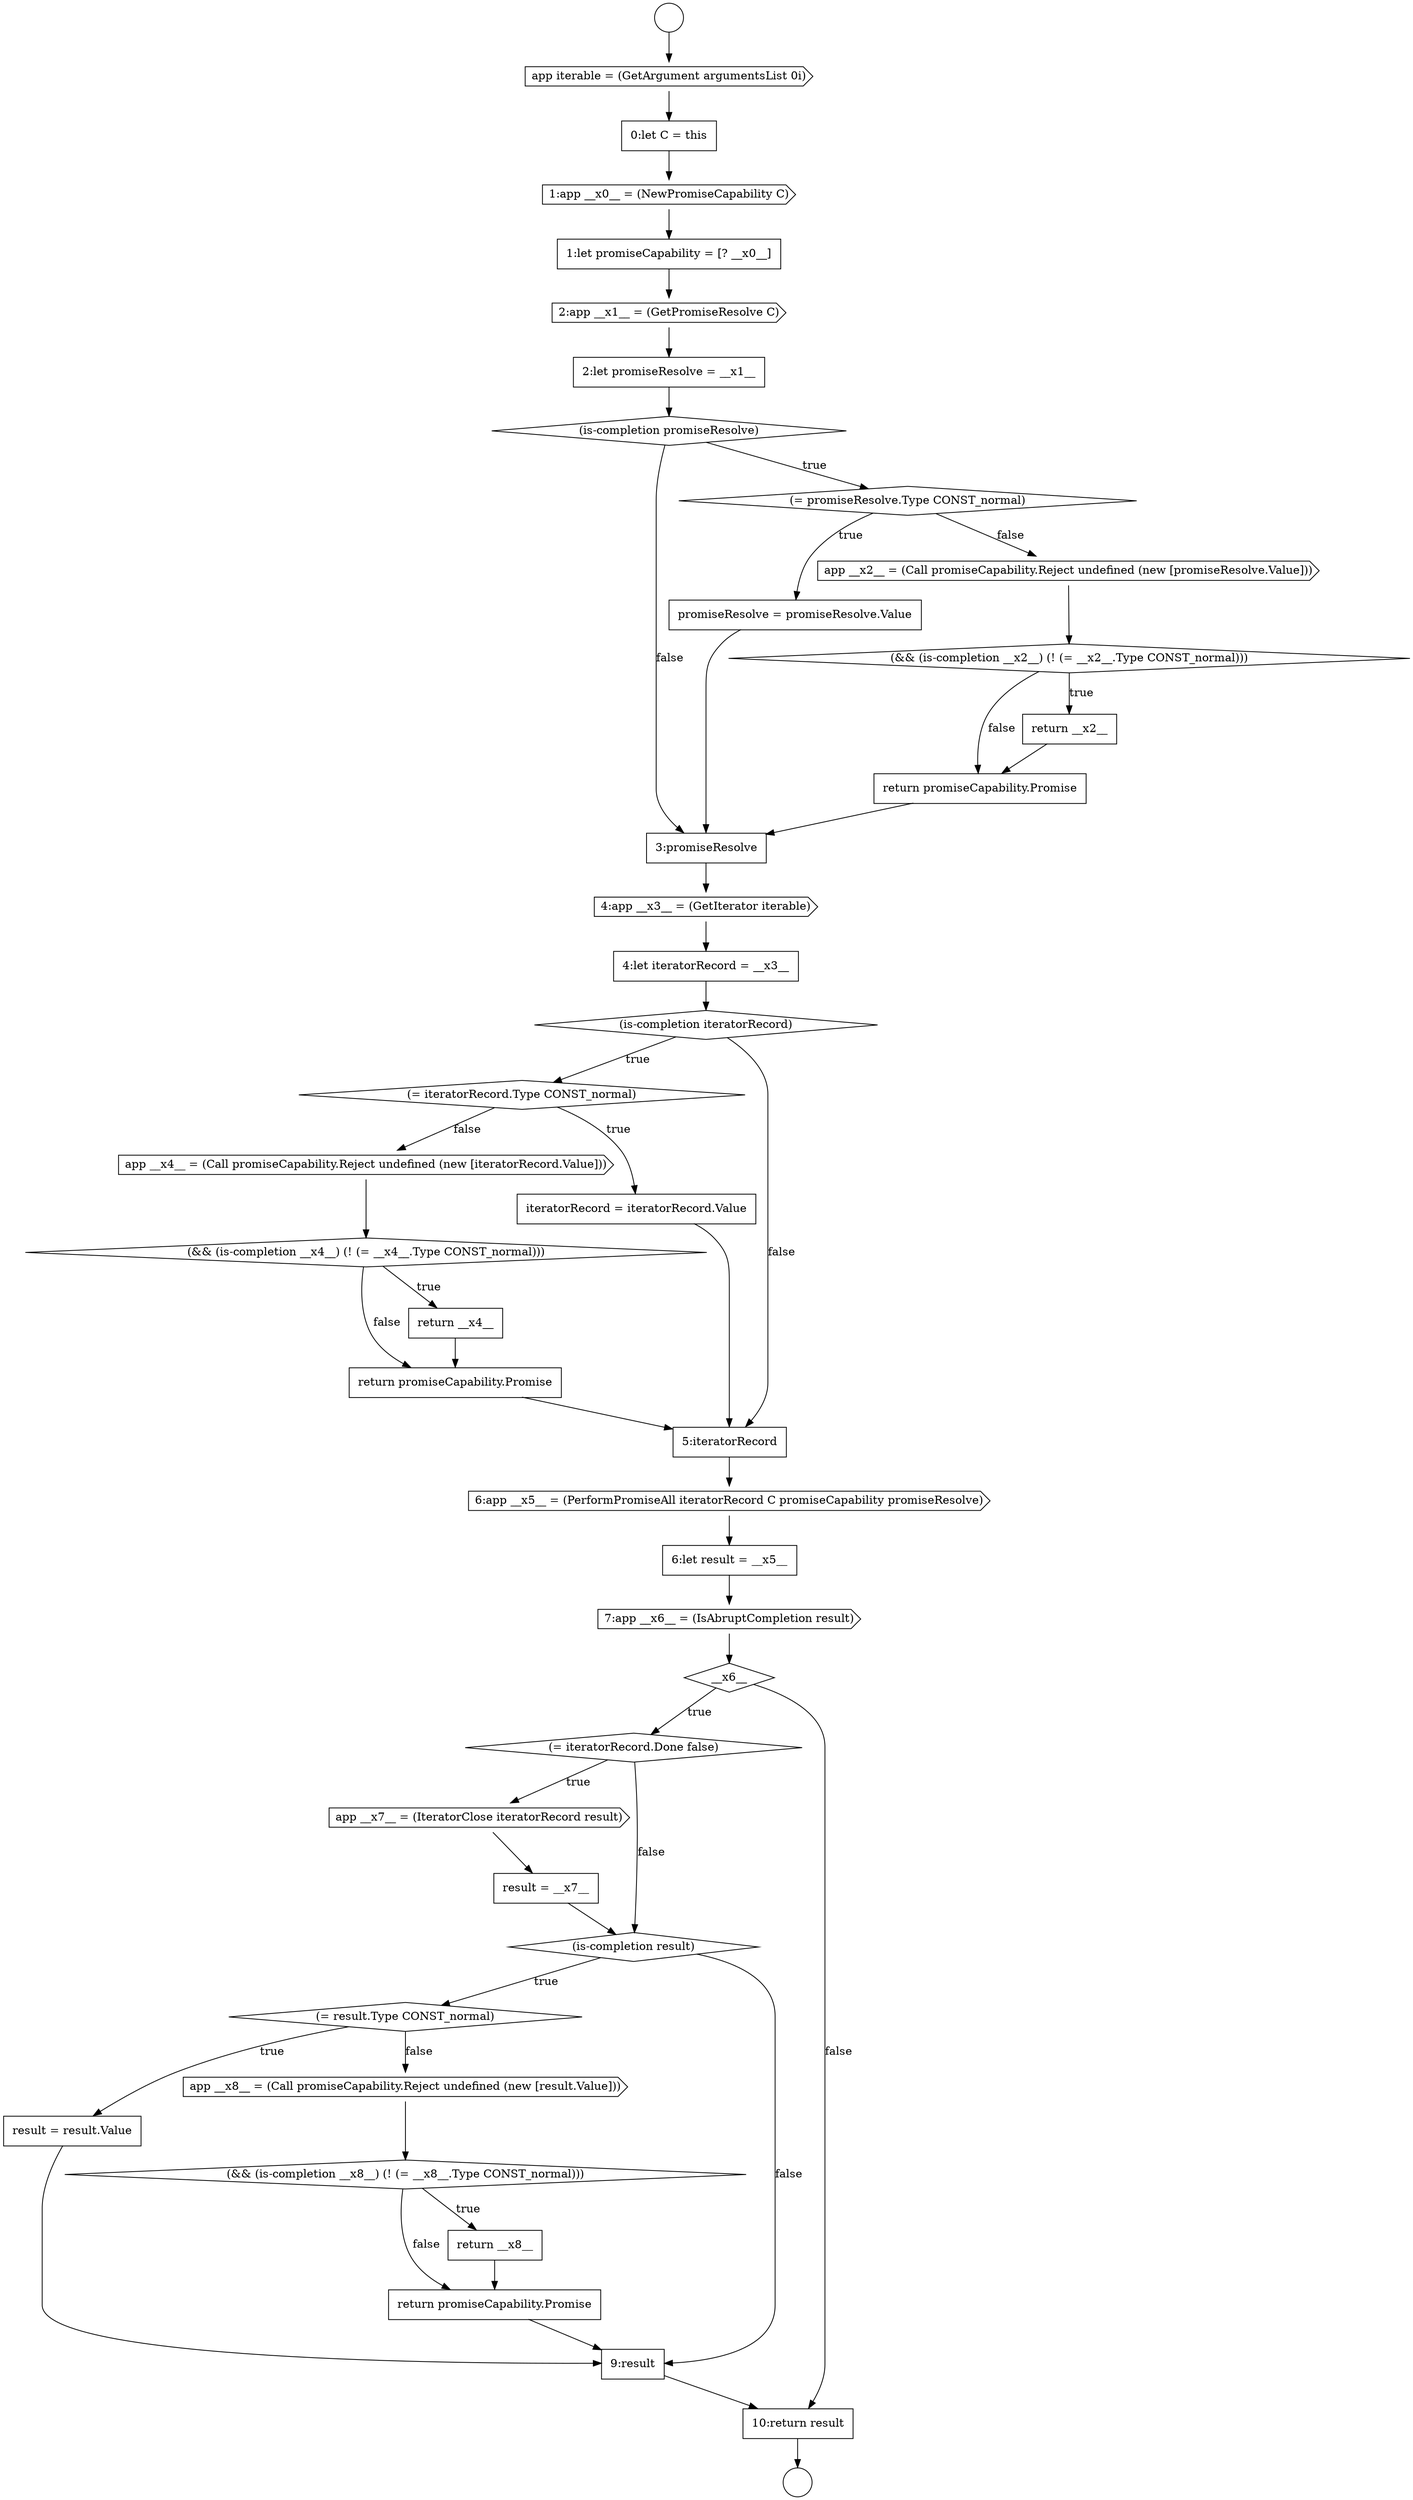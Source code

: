 digraph {
  node18723 [shape=cds, label=<<font color="black">4:app __x3__ = (GetIterator iterable)</font>> color="black" fillcolor="white" style=filled]
  node18741 [shape=diamond, label=<<font color="black">(= result.Type CONST_normal)</font>> color="black" fillcolor="white" style=filled]
  node18733 [shape=cds, label=<<font color="black">6:app __x5__ = (PerformPromiseAll iteratorRecord C promiseCapability promiseResolve)</font>> color="black" fillcolor="white" style=filled]
  node18713 [shape=cds, label=<<font color="black">2:app __x1__ = (GetPromiseResolve C)</font>> color="black" fillcolor="white" style=filled]
  node18742 [shape=none, margin=0, label=<<font color="black">
    <table border="0" cellborder="1" cellspacing="0" cellpadding="10">
      <tr><td align="left">result = result.Value</td></tr>
    </table>
  </font>> color="black" fillcolor="white" style=filled]
  node18714 [shape=none, margin=0, label=<<font color="black">
    <table border="0" cellborder="1" cellspacing="0" cellpadding="10">
      <tr><td align="left">2:let promiseResolve = __x1__</td></tr>
    </table>
  </font>> color="black" fillcolor="white" style=filled]
  node18738 [shape=cds, label=<<font color="black">app __x7__ = (IteratorClose iteratorRecord result)</font>> color="black" fillcolor="white" style=filled]
  node18726 [shape=diamond, label=<<font color="black">(= iteratorRecord.Type CONST_normal)</font>> color="black" fillcolor="white" style=filled]
  node18731 [shape=none, margin=0, label=<<font color="black">
    <table border="0" cellborder="1" cellspacing="0" cellpadding="10">
      <tr><td align="left">return promiseCapability.Promise</td></tr>
    </table>
  </font>> color="black" fillcolor="white" style=filled]
  node18744 [shape=diamond, label=<<font color="black">(&amp;&amp; (is-completion __x8__) (! (= __x8__.Type CONST_normal)))</font>> color="black" fillcolor="white" style=filled]
  node18734 [shape=none, margin=0, label=<<font color="black">
    <table border="0" cellborder="1" cellspacing="0" cellpadding="10">
      <tr><td align="left">6:let result = __x5__</td></tr>
    </table>
  </font>> color="black" fillcolor="white" style=filled]
  node18740 [shape=diamond, label=<<font color="black">(is-completion result)</font>> color="black" fillcolor="white" style=filled]
  node18746 [shape=none, margin=0, label=<<font color="black">
    <table border="0" cellborder="1" cellspacing="0" cellpadding="10">
      <tr><td align="left">return promiseCapability.Promise</td></tr>
    </table>
  </font>> color="black" fillcolor="white" style=filled]
  node18729 [shape=diamond, label=<<font color="black">(&amp;&amp; (is-completion __x4__) (! (= __x4__.Type CONST_normal)))</font>> color="black" fillcolor="white" style=filled]
  node18728 [shape=cds, label=<<font color="black">app __x4__ = (Call promiseCapability.Reject undefined (new [iteratorRecord.Value]))</font>> color="black" fillcolor="white" style=filled]
  node18717 [shape=none, margin=0, label=<<font color="black">
    <table border="0" cellborder="1" cellspacing="0" cellpadding="10">
      <tr><td align="left">promiseResolve = promiseResolve.Value</td></tr>
    </table>
  </font>> color="black" fillcolor="white" style=filled]
  node18737 [shape=diamond, label=<<font color="black">(= iteratorRecord.Done false)</font>> color="black" fillcolor="white" style=filled]
  node18710 [shape=none, margin=0, label=<<font color="black">
    <table border="0" cellborder="1" cellspacing="0" cellpadding="10">
      <tr><td align="left">0:let C = this</td></tr>
    </table>
  </font>> color="black" fillcolor="white" style=filled]
  node18725 [shape=diamond, label=<<font color="black">(is-completion iteratorRecord)</font>> color="black" fillcolor="white" style=filled]
  node18722 [shape=none, margin=0, label=<<font color="black">
    <table border="0" cellborder="1" cellspacing="0" cellpadding="10">
      <tr><td align="left">3:promiseResolve</td></tr>
    </table>
  </font>> color="black" fillcolor="white" style=filled]
  node18732 [shape=none, margin=0, label=<<font color="black">
    <table border="0" cellborder="1" cellspacing="0" cellpadding="10">
      <tr><td align="left">5:iteratorRecord</td></tr>
    </table>
  </font>> color="black" fillcolor="white" style=filled]
  node18735 [shape=cds, label=<<font color="black">7:app __x6__ = (IsAbruptCompletion result)</font>> color="black" fillcolor="white" style=filled]
  node18718 [shape=cds, label=<<font color="black">app __x2__ = (Call promiseCapability.Reject undefined (new [promiseResolve.Value]))</font>> color="black" fillcolor="white" style=filled]
  node18745 [shape=none, margin=0, label=<<font color="black">
    <table border="0" cellborder="1" cellspacing="0" cellpadding="10">
      <tr><td align="left">return __x8__</td></tr>
    </table>
  </font>> color="black" fillcolor="white" style=filled]
  node18736 [shape=diamond, label=<<font color="black">__x6__</font>> color="black" fillcolor="white" style=filled]
  node18709 [shape=cds, label=<<font color="black">app iterable = (GetArgument argumentsList 0i)</font>> color="black" fillcolor="white" style=filled]
  node18748 [shape=none, margin=0, label=<<font color="black">
    <table border="0" cellborder="1" cellspacing="0" cellpadding="10">
      <tr><td align="left">10:return result</td></tr>
    </table>
  </font>> color="black" fillcolor="white" style=filled]
  node18721 [shape=none, margin=0, label=<<font color="black">
    <table border="0" cellborder="1" cellspacing="0" cellpadding="10">
      <tr><td align="left">return promiseCapability.Promise</td></tr>
    </table>
  </font>> color="black" fillcolor="white" style=filled]
  node18708 [shape=circle label=" " color="black" fillcolor="white" style=filled]
  node18743 [shape=cds, label=<<font color="black">app __x8__ = (Call promiseCapability.Reject undefined (new [result.Value]))</font>> color="black" fillcolor="white" style=filled]
  node18712 [shape=none, margin=0, label=<<font color="black">
    <table border="0" cellborder="1" cellspacing="0" cellpadding="10">
      <tr><td align="left">1:let promiseCapability = [? __x0__]</td></tr>
    </table>
  </font>> color="black" fillcolor="white" style=filled]
  node18739 [shape=none, margin=0, label=<<font color="black">
    <table border="0" cellborder="1" cellspacing="0" cellpadding="10">
      <tr><td align="left">result = __x7__</td></tr>
    </table>
  </font>> color="black" fillcolor="white" style=filled]
  node18715 [shape=diamond, label=<<font color="black">(is-completion promiseResolve)</font>> color="black" fillcolor="white" style=filled]
  node18720 [shape=none, margin=0, label=<<font color="black">
    <table border="0" cellborder="1" cellspacing="0" cellpadding="10">
      <tr><td align="left">return __x2__</td></tr>
    </table>
  </font>> color="black" fillcolor="white" style=filled]
  node18747 [shape=none, margin=0, label=<<font color="black">
    <table border="0" cellborder="1" cellspacing="0" cellpadding="10">
      <tr><td align="left">9:result</td></tr>
    </table>
  </font>> color="black" fillcolor="white" style=filled]
  node18707 [shape=circle label=" " color="black" fillcolor="white" style=filled]
  node18727 [shape=none, margin=0, label=<<font color="black">
    <table border="0" cellborder="1" cellspacing="0" cellpadding="10">
      <tr><td align="left">iteratorRecord = iteratorRecord.Value</td></tr>
    </table>
  </font>> color="black" fillcolor="white" style=filled]
  node18724 [shape=none, margin=0, label=<<font color="black">
    <table border="0" cellborder="1" cellspacing="0" cellpadding="10">
      <tr><td align="left">4:let iteratorRecord = __x3__</td></tr>
    </table>
  </font>> color="black" fillcolor="white" style=filled]
  node18730 [shape=none, margin=0, label=<<font color="black">
    <table border="0" cellborder="1" cellspacing="0" cellpadding="10">
      <tr><td align="left">return __x4__</td></tr>
    </table>
  </font>> color="black" fillcolor="white" style=filled]
  node18711 [shape=cds, label=<<font color="black">1:app __x0__ = (NewPromiseCapability C)</font>> color="black" fillcolor="white" style=filled]
  node18716 [shape=diamond, label=<<font color="black">(= promiseResolve.Type CONST_normal)</font>> color="black" fillcolor="white" style=filled]
  node18719 [shape=diamond, label=<<font color="black">(&amp;&amp; (is-completion __x2__) (! (= __x2__.Type CONST_normal)))</font>> color="black" fillcolor="white" style=filled]
  node18716 -> node18717 [label=<<font color="black">true</font>> color="black"]
  node18716 -> node18718 [label=<<font color="black">false</font>> color="black"]
  node18727 -> node18732 [ color="black"]
  node18722 -> node18723 [ color="black"]
  node18714 -> node18715 [ color="black"]
  node18735 -> node18736 [ color="black"]
  node18737 -> node18738 [label=<<font color="black">true</font>> color="black"]
  node18737 -> node18740 [label=<<font color="black">false</font>> color="black"]
  node18747 -> node18748 [ color="black"]
  node18717 -> node18722 [ color="black"]
  node18733 -> node18734 [ color="black"]
  node18711 -> node18712 [ color="black"]
  node18724 -> node18725 [ color="black"]
  node18731 -> node18732 [ color="black"]
  node18719 -> node18720 [label=<<font color="black">true</font>> color="black"]
  node18719 -> node18721 [label=<<font color="black">false</font>> color="black"]
  node18707 -> node18709 [ color="black"]
  node18745 -> node18746 [ color="black"]
  node18723 -> node18724 [ color="black"]
  node18738 -> node18739 [ color="black"]
  node18718 -> node18719 [ color="black"]
  node18721 -> node18722 [ color="black"]
  node18712 -> node18713 [ color="black"]
  node18734 -> node18735 [ color="black"]
  node18729 -> node18730 [label=<<font color="black">true</font>> color="black"]
  node18729 -> node18731 [label=<<font color="black">false</font>> color="black"]
  node18725 -> node18726 [label=<<font color="black">true</font>> color="black"]
  node18725 -> node18732 [label=<<font color="black">false</font>> color="black"]
  node18715 -> node18716 [label=<<font color="black">true</font>> color="black"]
  node18715 -> node18722 [label=<<font color="black">false</font>> color="black"]
  node18728 -> node18729 [ color="black"]
  node18710 -> node18711 [ color="black"]
  node18720 -> node18721 [ color="black"]
  node18743 -> node18744 [ color="black"]
  node18742 -> node18747 [ color="black"]
  node18736 -> node18737 [label=<<font color="black">true</font>> color="black"]
  node18736 -> node18748 [label=<<font color="black">false</font>> color="black"]
  node18709 -> node18710 [ color="black"]
  node18732 -> node18733 [ color="black"]
  node18740 -> node18741 [label=<<font color="black">true</font>> color="black"]
  node18740 -> node18747 [label=<<font color="black">false</font>> color="black"]
  node18744 -> node18745 [label=<<font color="black">true</font>> color="black"]
  node18744 -> node18746 [label=<<font color="black">false</font>> color="black"]
  node18746 -> node18747 [ color="black"]
  node18741 -> node18742 [label=<<font color="black">true</font>> color="black"]
  node18741 -> node18743 [label=<<font color="black">false</font>> color="black"]
  node18726 -> node18727 [label=<<font color="black">true</font>> color="black"]
  node18726 -> node18728 [label=<<font color="black">false</font>> color="black"]
  node18713 -> node18714 [ color="black"]
  node18730 -> node18731 [ color="black"]
  node18739 -> node18740 [ color="black"]
  node18748 -> node18708 [ color="black"]
}
